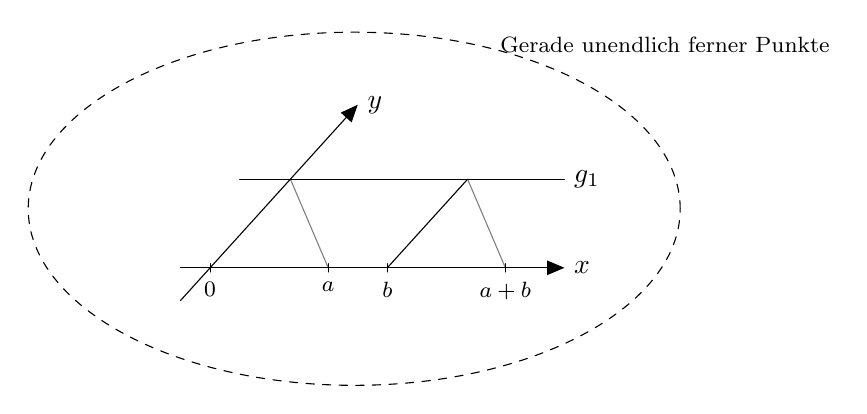 \begin{tikzpicture}[line cap=round,line join=round,>=triangle 45,scale=0.75]

  \draw (2,0) coordinate (G);
  \draw (1.36,1.5) coordinate (H);
  \draw (3,0) coordinate (I);
  \draw (4.36,1.5) coordinate (J);
  \draw (5,0) coordinate (K);
	
  \draw [color=black!50!white] (H)--(G);
  \draw (I)--(J);
  \draw [color=black!50!white] (J)--(K);
  \draw [domain=-0.5:2.5,->] plot(\x,{(-0--2.96*\x)/2.68}) node[right]{$y$};
  \draw [domain=-0.5:6,->] plot(\x,{(-0-0*\x)/5}) node[right]{$x$};
  \draw [rotate around={0:(2.44,1)},dash pattern=on 3pt off 3pt] (2.44,1) ellipse (5.52cm and 2.99cm);
  \draw [domain=0.5:6] plot(\x,{(--7.49-0*\x)/5}) node[right] {$g_1$};
  \draw (4.75,3.78) node[right] {\footnotesize Gerade unendlich ferner Punkte};
		
  \foreach \x/\xtext in {0,2/a,3/b,5/a+b}
  \draw[shift={(\x,0)},color=black] (0pt,2pt) -- (0pt,-2pt) node[below] {\footnotesize $\xtext$};
\end{tikzpicture}